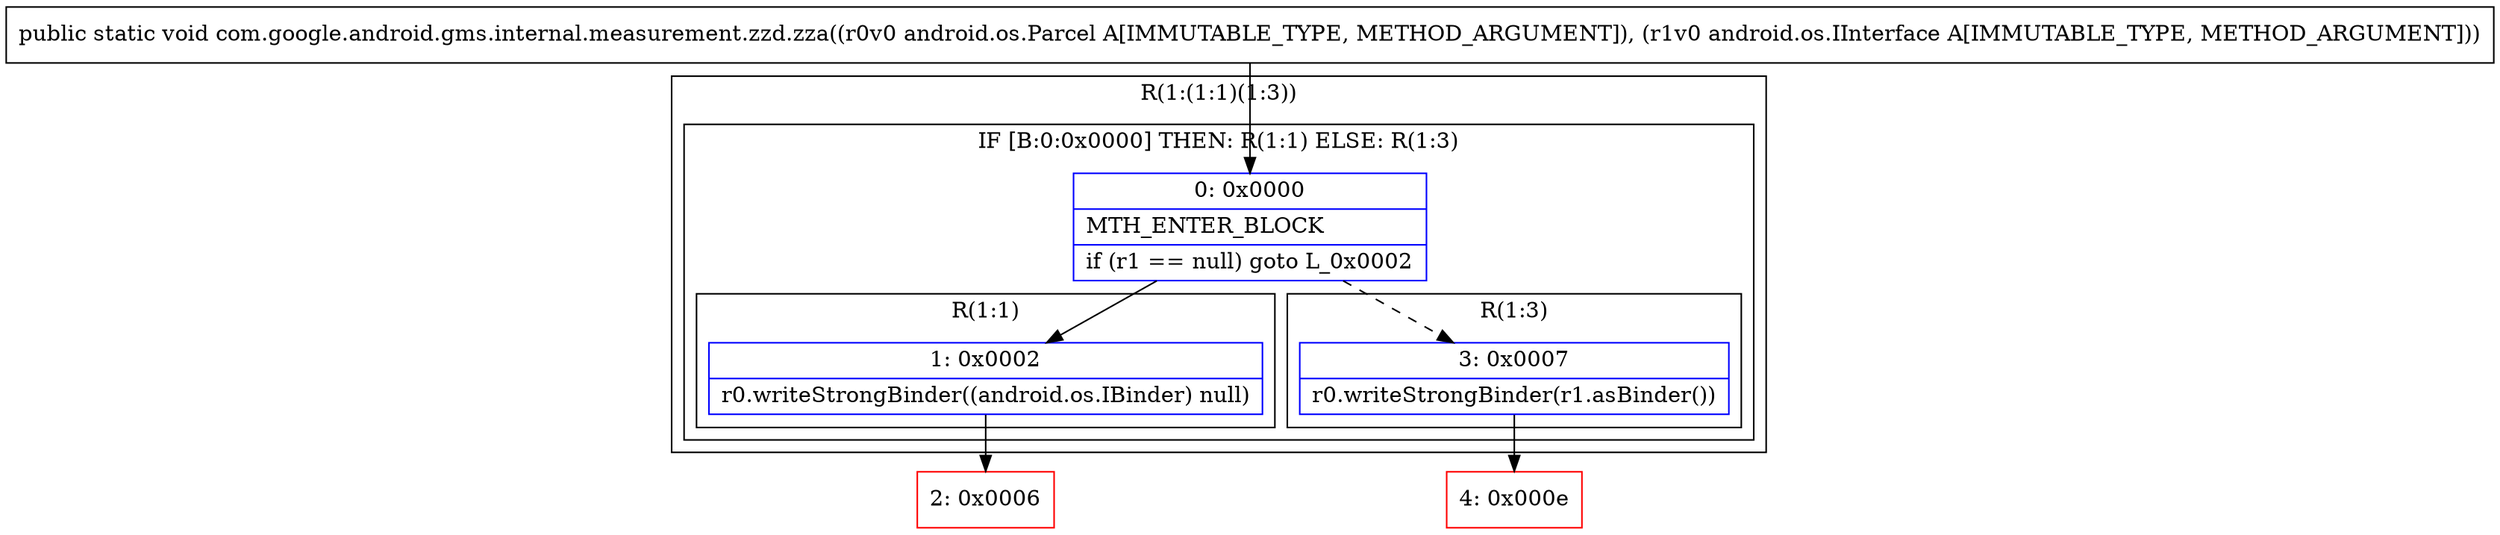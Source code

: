digraph "CFG forcom.google.android.gms.internal.measurement.zzd.zza(Landroid\/os\/Parcel;Landroid\/os\/IInterface;)V" {
subgraph cluster_Region_1379159104 {
label = "R(1:(1:1)(1:3))";
node [shape=record,color=blue];
subgraph cluster_IfRegion_1071240699 {
label = "IF [B:0:0x0000] THEN: R(1:1) ELSE: R(1:3)";
node [shape=record,color=blue];
Node_0 [shape=record,label="{0\:\ 0x0000|MTH_ENTER_BLOCK\l|if (r1 == null) goto L_0x0002\l}"];
subgraph cluster_Region_1790344563 {
label = "R(1:1)";
node [shape=record,color=blue];
Node_1 [shape=record,label="{1\:\ 0x0002|r0.writeStrongBinder((android.os.IBinder) null)\l}"];
}
subgraph cluster_Region_2120385528 {
label = "R(1:3)";
node [shape=record,color=blue];
Node_3 [shape=record,label="{3\:\ 0x0007|r0.writeStrongBinder(r1.asBinder())\l}"];
}
}
}
Node_2 [shape=record,color=red,label="{2\:\ 0x0006}"];
Node_4 [shape=record,color=red,label="{4\:\ 0x000e}"];
MethodNode[shape=record,label="{public static void com.google.android.gms.internal.measurement.zzd.zza((r0v0 android.os.Parcel A[IMMUTABLE_TYPE, METHOD_ARGUMENT]), (r1v0 android.os.IInterface A[IMMUTABLE_TYPE, METHOD_ARGUMENT])) }"];
MethodNode -> Node_0;
Node_0 -> Node_1;
Node_0 -> Node_3[style=dashed];
Node_1 -> Node_2;
Node_3 -> Node_4;
}

